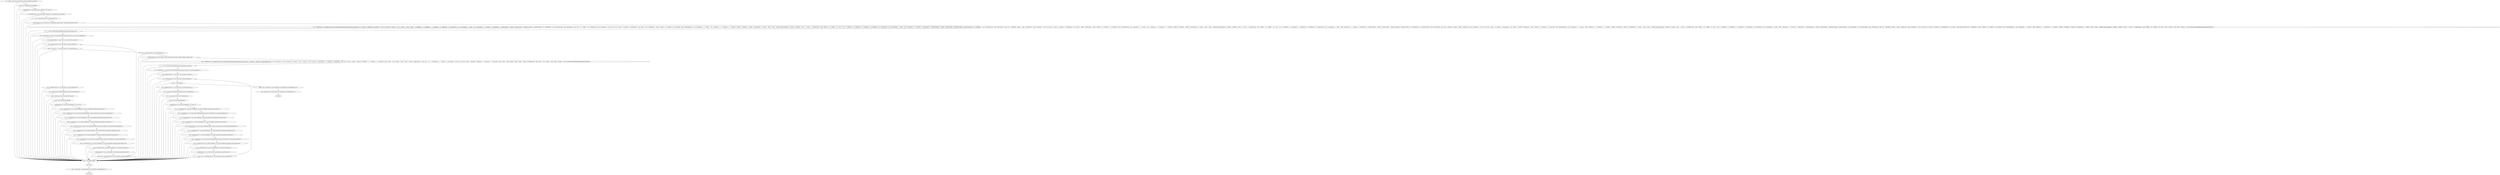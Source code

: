digraph "unitGraph" {
    "r37 := @this: com.bwssystems.domoticz.test.DomoticzDeviceConstructor"
    "$r0 = new com.google.gson.GsonBuilder"
    "specialinvoke $r0.<com.google.gson.GsonBuilder: void <init>()>()"
    "r1 = virtualinvoke $r0.<com.google.gson.GsonBuilder: com.google.gson.Gson create()>()"
    "$r2 = <java.lang.System: java.io.PrintStream out>"
    "virtualinvoke $r2.<java.io.PrintStream: void println(java.lang.String)>(\"Decode Domoticz Devices Data\")"
    "$r3 = virtualinvoke r1.<com.google.gson.Gson: java.lang.Object fromJson(java.lang.String,java.lang.Class)>(\"{ \\\"ActTime\\\" : 1485295582, \\\"ServerTime\\\" : \\\"2017-01-24 16:06:22\\\", \\\"Sunrise\\\" : \\\"07:11\\\", \\\"Sunset\\\" : \\\"16:53\\\", \\\"result\\\" : [ { \\\"AddjMulti\\\" : 1.0, \\\"AddjMulti2\\\" : 1.0, \\\"AddjValue\\\" : 0.0, \\\"AddjValue2\\\" : 0.0, \\\"BatteryLevel\\\" : 255, \\\"CustomImage\\\" : 2, \\\"Data\\\" : \\\"On\\\", \\\"Description\\\" : \\\"\\\", \\\"Favorite\\\" : 1, \\\"HardwareID\\\" : 3, \\\"HardwareName\\\" : \\\"MyHue\\\", \\\"HardwareType\\\" : \\\"Philips Hue Bridge\\\", \\\"HardwareTypeVal\\\" : 38, \\\"HaveDimmer\\\" : true, \\\"HaveGroupCmd\\\" : false, \\\"HaveTimeout\\\" : false, \\\"ID\\\" : \\\"1\\\", \\\"Image\\\" : \\\"TV\\\", \\\"IsSubDevice\\\" : false, \\\"LastUpdate\\\" : \\\"2017-01-23 17:15:22\\\", \\\"Level\\\" : 0, \\\"LevelInt\\\" : 0, \\\"MaxDimLevel\\\" : 100, \\\"Name\\\" : \\\"TV\\\", \\\"Notifications\\\" : \\\"false\\\", \\\"PlanID\\\" : \\\"0\\\", \\\"PlanIDs\\\" : [ 0 ], \\\"Protected\\\" : false, \\\"ShowNotifications\\\" : true, \\\"SignalLevel\\\" : \\\"-\\\", \\\"Status\\\" : \\\"On\\\", \\\"StrParam1\\\" : \\\"\\\", \\\"StrParam2\\\" : \\\"\\\", \\\"SubType\\\" : \\\"RGBW\\\", \\\"SwitchType\\\" : \\\"On/Off\\\", \\\"SwitchTypeVal\\\" : 0, \\\"Timers\\\" : \\\"false\\\", \\\"Type\\\" : \\\"Lighting Limitless/Applamp\\\", \\\"TypeImg\\\" : \\\"lightbulb\\\", \\\"Unit\\\" : 1, \\\"Used\\\" : 1, \\\"UsedByCamera\\\" : false, \\\"XOffset\\\" : \\\"0\\\", \\\"YOffset\\\" : \\\"0\\\", \\\"idx\\\" : \\\"23\\\" }, { \\\"AddjMulti\\\" : 1.0, \\\"AddjMulti2\\\" : 1.0, \\\"AddjValue\\\" : 0.0, \\\"AddjValue2\\\" : 0.0, \\\"BatteryLevel\\\" : 255, \\\"CustomImage\\\" : 0, \\\"Data\\\" : \\\"On\\\", \\\"Description\\\" : \\\"\\\", \\\"Favorite\\\" : 1, \\\"HardwareID\\\" : 3, \\\"HardwareName\\\" : \\\"MyHue\\\", \\\"HardwareType\\\" : \\\"Philips Hue Bridge\\\", \\\"HardwareTypeVal\\\" : 38, \\\"HaveDimmer\\\" : true, \\\"HaveGroupCmd\\\" : false, \\\"HaveTimeout\\\" : false, \\\"ID\\\" : \\\"0000000B\\\", \\\"Image\\\" : \\\"Light\\\", \\\"IsSubDevice\\\" : false, \\\"LastUpdate\\\" : \\\"2017-01-23 16:15:31\\\", \\\"Level\\\" : 0, \\\"LevelInt\\\" : 0, \\\"MaxDimLevel\\\" : 100, \\\"Name\\\" : \\\"lights\\\", \\\"Notifications\\\" : \\\"false\\\", \\\"PlanID\\\" : \\\"0\\\", \\\"PlanIDs\\\" : [ 0 ], \\\"Protected\\\" : false, \\\"ShowNotifications\\\" : true, \\\"SignalLevel\\\" : \\\"-\\\", \\\"Status\\\" : \\\"On\\\", \\\"StrParam1\\\" : \\\"\\\", \\\"StrParam2\\\" : \\\"\\\", \\\"SubType\\\" : \\\"RGBW\\\", \\\"SwitchType\\\" : \\\"On/Off\\\", \\\"SwitchTypeVal\\\" : 0, \\\"Timers\\\" : \\\"false\\\", \\\"Type\\\" : \\\"Lighting Limitless/Applamp\\\", \\\"TypeImg\\\" : \\\"lightbulb\\\", \\\"Unit\\\" : 1, \\\"Used\\\" : 1, \\\"UsedByCamera\\\" : false, \\\"XOffset\\\" : \\\"0\\\", \\\"YOffset\\\" : \\\"0\\\", \\\"idx\\\" : \\\"25\\\" }, { \\\"AddjMulti\\\" : 1.0, \\\"AddjMulti2\\\" : 1.0, \\\"AddjValue\\\" : 0.0, \\\"AddjValue2\\\" : 0.0, \\\"BatteryLevel\\\" : 255, \\\"CustomImage\\\" : 0, \\\"Data\\\" : \\\"Off\\\", \\\"Description\\\" : \\\"\\\", \\\"Favorite\\\" : 1, \\\"HardwareID\\\" : 3, \\\"HardwareName\\\" : \\\"MyHue\\\", \\\"HardwareType\\\" : \\\"Philips Hue Bridge\\\", \\\"HardwareTypeVal\\\" : 38, \\\"HaveDimmer\\\" : true, \\\"HaveGroupCmd\\\" : false, \\\"HaveTimeout\\\" : false, \\\"ID\\\" : \\\"00000014\\\", \\\"Image\\\" : \\\"Light\\\", \\\"IsSubDevice\\\" : false, \\\"LastUpdate\\\" : \\\"2017-01-23 11:25:59\\\", \\\"Level\\\" : 0, \\\"LevelInt\\\" : 0, \\\"MaxDimLevel\\\" : 100, \\\"Name\\\" : \\\"testUDP\\\", \\\"Notifications\\\" : \\\"false\\\", \\\"PlanID\\\" : \\\"0\\\", \\\"PlanIDs\\\" : [ 0 ], \\\"Protected\\\" : false, \\\"ShowNotifications\\\" : true, \\\"SignalLevel\\\" : \\\"-\\\", \\\"Status\\\" : \\\"Off\\\", \\\"StrParam1\\\" : \\\"\\\", \\\"StrParam2\\\" : \\\"\\\", \\\"SubType\\\" : \\\"RGBW\\\", \\\"SwitchType\\\" : \\\"Dimmer\\\", \\\"SwitchTypeVal\\\" : 7, \\\"Timers\\\" : \\\"false\\\", \\\"Type\\\" : \\\"Lighting Limitless/Applamp\\\", \\\"TypeImg\\\" : \\\"dimmer\\\", \\\"Unit\\\" : 1, \\\"Used\\\" : 1, \\\"UsedByCamera\\\" : false, \\\"XOffset\\\" : \\\"0\\\", \\\"YOffset\\\" : \\\"0\\\", \\\"idx\\\" : \\\"35\\\" }, { \\\"AddjMulti\\\" : 1.0, \\\"AddjMulti2\\\" : 1.0, \\\"AddjValue\\\" : 0.0, \\\"AddjValue2\\\" : 0.0, \\\"BatteryLevel\\\" : 255, \\\"CustomImage\\\" : 0, \\\"Data\\\" : \\\"Off\\\", \\\"Description\\\" : \\\"\\\", \\\"Favorite\\\" : 1, \\\"HardwareID\\\" : 3, \\\"HardwareName\\\" : \\\"MyHue\\\", \\\"HardwareType\\\" : \\\"Philips Hue Bridge\\\", \\\"HardwareTypeVal\\\" : 38, \\\"HaveDimmer\\\" : true, \\\"HaveGroupCmd\\\" : false, \\\"HaveTimeout\\\" : false, \\\"ID\\\" : \\\"00000009\\\", \\\"Image\\\" : \\\"Light\\\", \\\"IsSubDevice\\\" : false, \\\"LastUpdate\\\" : \\\"2017-01-24 09:18:22\\\", \\\"Level\\\" : 94, \\\"LevelInt\\\" : 94, \\\"MaxDimLevel\\\" : 100, \\\"Name\\\" : \\\"Test Light on CM15 (PL) N1\\\", \\\"Notifications\\\" : \\\"false\\\", \\\"PlanID\\\" : \\\"0\\\", \\\"PlanIDs\\\" : [ 0 ], \\\"Protected\\\" : false, \\\"ShowNotifications\\\" : true, \\\"SignalLevel\\\" : \\\"-\\\", \\\"Status\\\" : \\\"Off\\\", \\\"StrParam1\\\" : \\\"\\\", \\\"StrParam2\\\" : \\\"\\\", \\\"SubType\\\" : \\\"RGBW\\\", \\\"SwitchType\\\" : \\\"Dimmer\\\", \\\"SwitchTypeVal\\\" : 7, \\\"Timers\\\" : \\\"false\\\", \\\"Type\\\" : \\\"Lighting Limitless/Applamp\\\", \\\"TypeImg\\\" : \\\"dimmer\\\", \\\"Unit\\\" : 1, \\\"Used\\\" : 1, \\\"UsedByCamera\\\" : false, \\\"XOffset\\\" : \\\"0\\\", \\\"YOffset\\\" : \\\"0\\\", \\\"idx\\\" : \\\"44\\\" } ], \\\"status\\\" : \\\"OK\\\", \\\"title\\\" : \\\"Devices\\\" }\", class \"Lcom/bwssystems/HABridge/plugins/domoticz/Devices;\")"
    "r38 = (com.bwssystems.HABridge.plugins.domoticz.Devices) $r3"
    "$r4 = virtualinvoke r38.<com.bwssystems.HABridge.plugins.domoticz.Devices: java.util.List getResult()>()"
    "r39 = interfaceinvoke $r4.<java.util.List: java.util.Iterator iterator()>()"
    "$z0 = interfaceinvoke r39.<java.util.Iterator: boolean hasNext()>()"
    "if $z0 == 0 goto $r5 = <java.lang.System: java.io.PrintStream out>"
    "$r22 = interfaceinvoke r39.<java.util.Iterator: java.lang.Object next()>()"
    "r40 = (com.bwssystems.HABridge.plugins.domoticz.DeviceResult) $r22"
    "$r24 = <java.lang.System: java.io.PrintStream out>"
    "$r23 = new java.lang.StringBuilder"
    "specialinvoke $r23.<java.lang.StringBuilder: void <init>()>()"
    "$r25 = virtualinvoke $r23.<java.lang.StringBuilder: java.lang.StringBuilder append(java.lang.String)>(\"    \")"
    "$r26 = virtualinvoke r40.<com.bwssystems.HABridge.plugins.domoticz.DeviceResult: java.lang.String getName()>()"
    "$r27 = virtualinvoke $r25.<java.lang.StringBuilder: java.lang.StringBuilder append(java.lang.String)>($r26)"
    "$r28 = virtualinvoke $r27.<java.lang.StringBuilder: java.lang.StringBuilder append(java.lang.String)>(\" - \")"
    "$r29 = virtualinvoke r40.<com.bwssystems.HABridge.plugins.domoticz.DeviceResult: java.lang.String getDescription()>()"
    "$r30 = virtualinvoke $r28.<java.lang.StringBuilder: java.lang.StringBuilder append(java.lang.String)>($r29)"
    "$r31 = virtualinvoke $r30.<java.lang.StringBuilder: java.lang.StringBuilder append(java.lang.String)>(\" - \")"
    "$r32 = virtualinvoke r40.<com.bwssystems.HABridge.plugins.domoticz.DeviceResult: java.lang.String getType()>()"
    "$r33 = virtualinvoke $r31.<java.lang.StringBuilder: java.lang.StringBuilder append(java.lang.String)>($r32)"
    "$r34 = virtualinvoke $r33.<java.lang.StringBuilder: java.lang.String toString()>()"
    "virtualinvoke $r24.<java.io.PrintStream: void println(java.lang.String)>($r34)"
    "goto [?= $z0 = interfaceinvoke r39.<java.util.Iterator: boolean hasNext()>()]"
    "$r5 = <java.lang.System: java.io.PrintStream out>"
    "virtualinvoke $r5.<java.io.PrintStream: void println(java.lang.String)>(\"Decode Domoticz Sceness Data\")"
    "$r6 = virtualinvoke r1.<com.google.gson.Gson: java.lang.Object fromJson(java.lang.String,java.lang.Class)>(\"{ \\\"ActTime\\\" : 1485295431, \\\"AllowWidgetOrdering\\\" : true, \\\"ServerTime\\\" : \\\"2017-01-24 16:03:51\\\", \\\"Sunrise\\\" : \\\"07:11\\\", \\\"Sunset\\\" : \\\"16:53\\\", \\\"result\\\" : [ { \\\"Description\\\" : \\\"\\\", \\\"Favorite\\\" : 0, \\\"LastUpdate\\\" : \\\"2017-01-23 11:06:31\\\", \\\"Name\\\" : \\\"Watch TV\\\", \\\"OffAction\\\" : \\\"\\\", \\\"OnAction\\\" : \\\"\\\", \\\"Protected\\\" : false, \\\"Status\\\" : \\\"On\\\", \\\"Timers\\\" : \\\"false\\\", \\\"Type\\\" : \\\"Scene\\\", \\\"UsedByCamera\\\" : false, \\\"idx\\\" : \\\"1\\\" }, { \\\"Description\\\" : \\\"\\\", \\\"Favorite\\\" : 0, \\\"LastUpdate\\\" : \\\"2017-01-23 11:25:58\\\", \\\"Name\\\" : \\\"TestScene\\\", \\\"OffAction\\\" : \\\"\\\", \\\"OnAction\\\" : \\\"\\\", \\\"Protected\\\" : false, \\\"Status\\\" : \\\"Off\\\", \\\"Timers\\\" : \\\"false\\\", \\\"Type\\\" : \\\"Scene\\\", \\\"UsedByCamera\\\" : false, \\\"idx\\\" : \\\"2\\\" } ], \\\"status\\\" : \\\"OK\\\", \\\"title\\\" : \\\"Scenes\\\" }\", class \"Lcom/bwssystems/HABridge/plugins/domoticz/Devices;\")"
    "r41 = (com.bwssystems.HABridge.plugins.domoticz.Devices) $r6"
    "$r7 = virtualinvoke r41.<com.bwssystems.HABridge.plugins.domoticz.Devices: java.util.List getResult()>()"
    "r42 = interfaceinvoke $r7.<java.util.List: java.util.Iterator iterator()>()"
    "$z1 = interfaceinvoke r42.<java.util.Iterator: boolean hasNext()>()"
    "if $z1 == 0 goto (branch)"
    "$r9 = interfaceinvoke r42.<java.util.Iterator: java.lang.Object next()>()"
    "r43 = (com.bwssystems.HABridge.plugins.domoticz.DeviceResult) $r9"
    "$r11 = <java.lang.System: java.io.PrintStream out>"
    "$r10 = new java.lang.StringBuilder"
    "specialinvoke $r10.<java.lang.StringBuilder: void <init>()>()"
    "$r12 = virtualinvoke $r10.<java.lang.StringBuilder: java.lang.StringBuilder append(java.lang.String)>(\"    \")"
    "$r13 = virtualinvoke r43.<com.bwssystems.HABridge.plugins.domoticz.DeviceResult: java.lang.String getName()>()"
    "$r14 = virtualinvoke $r12.<java.lang.StringBuilder: java.lang.StringBuilder append(java.lang.String)>($r13)"
    "$r15 = virtualinvoke $r14.<java.lang.StringBuilder: java.lang.StringBuilder append(java.lang.String)>(\" - \")"
    "$r16 = virtualinvoke r43.<com.bwssystems.HABridge.plugins.domoticz.DeviceResult: java.lang.String getDescription()>()"
    "$r17 = virtualinvoke $r15.<java.lang.StringBuilder: java.lang.StringBuilder append(java.lang.String)>($r16)"
    "$r18 = virtualinvoke $r17.<java.lang.StringBuilder: java.lang.StringBuilder append(java.lang.String)>(\" - \")"
    "$r19 = virtualinvoke r43.<com.bwssystems.HABridge.plugins.domoticz.DeviceResult: java.lang.String getType()>()"
    "$r20 = virtualinvoke $r18.<java.lang.StringBuilder: java.lang.StringBuilder append(java.lang.String)>($r19)"
    "$r21 = virtualinvoke $r20.<java.lang.StringBuilder: java.lang.String toString()>()"
    "virtualinvoke $r11.<java.io.PrintStream: void println(java.lang.String)>($r21)"
    "goto [?= $z1 = interfaceinvoke r42.<java.util.Iterator: boolean hasNext()>()]"
    "goto [?= $r8 = staticinvoke <java.lang.Boolean: java.lang.Boolean valueOf(boolean)>(1)]"
    "$r35 := @caughtexception"
    "r44 = $r35"
    "$r36 = staticinvoke <java.lang.Boolean: java.lang.Boolean valueOf(boolean)>(0)"
    "return $r36"
    "$r8 = staticinvoke <java.lang.Boolean: java.lang.Boolean valueOf(boolean)>(1)"
    "return $r8"
    "r37 := @this: com.bwssystems.domoticz.test.DomoticzDeviceConstructor"->"$r0 = new com.google.gson.GsonBuilder";
    "r37 := @this: com.bwssystems.domoticz.test.DomoticzDeviceConstructor"->"$r35 := @caughtexception";
    "$r0 = new com.google.gson.GsonBuilder"->"specialinvoke $r0.<com.google.gson.GsonBuilder: void <init>()>()";
    "$r0 = new com.google.gson.GsonBuilder"->"$r35 := @caughtexception";
    "specialinvoke $r0.<com.google.gson.GsonBuilder: void <init>()>()"->"r1 = virtualinvoke $r0.<com.google.gson.GsonBuilder: com.google.gson.Gson create()>()";
    "specialinvoke $r0.<com.google.gson.GsonBuilder: void <init>()>()"->"$r35 := @caughtexception";
    "r1 = virtualinvoke $r0.<com.google.gson.GsonBuilder: com.google.gson.Gson create()>()"->"$r2 = <java.lang.System: java.io.PrintStream out>";
    "r1 = virtualinvoke $r0.<com.google.gson.GsonBuilder: com.google.gson.Gson create()>()"->"$r35 := @caughtexception";
    "$r2 = <java.lang.System: java.io.PrintStream out>"->"virtualinvoke $r2.<java.io.PrintStream: void println(java.lang.String)>(\"Decode Domoticz Devices Data\")";
    "$r2 = <java.lang.System: java.io.PrintStream out>"->"$r35 := @caughtexception";
    "virtualinvoke $r2.<java.io.PrintStream: void println(java.lang.String)>(\"Decode Domoticz Devices Data\")"->"$r3 = virtualinvoke r1.<com.google.gson.Gson: java.lang.Object fromJson(java.lang.String,java.lang.Class)>(\"{ \\\"ActTime\\\" : 1485295582, \\\"ServerTime\\\" : \\\"2017-01-24 16:06:22\\\", \\\"Sunrise\\\" : \\\"07:11\\\", \\\"Sunset\\\" : \\\"16:53\\\", \\\"result\\\" : [ { \\\"AddjMulti\\\" : 1.0, \\\"AddjMulti2\\\" : 1.0, \\\"AddjValue\\\" : 0.0, \\\"AddjValue2\\\" : 0.0, \\\"BatteryLevel\\\" : 255, \\\"CustomImage\\\" : 2, \\\"Data\\\" : \\\"On\\\", \\\"Description\\\" : \\\"\\\", \\\"Favorite\\\" : 1, \\\"HardwareID\\\" : 3, \\\"HardwareName\\\" : \\\"MyHue\\\", \\\"HardwareType\\\" : \\\"Philips Hue Bridge\\\", \\\"HardwareTypeVal\\\" : 38, \\\"HaveDimmer\\\" : true, \\\"HaveGroupCmd\\\" : false, \\\"HaveTimeout\\\" : false, \\\"ID\\\" : \\\"1\\\", \\\"Image\\\" : \\\"TV\\\", \\\"IsSubDevice\\\" : false, \\\"LastUpdate\\\" : \\\"2017-01-23 17:15:22\\\", \\\"Level\\\" : 0, \\\"LevelInt\\\" : 0, \\\"MaxDimLevel\\\" : 100, \\\"Name\\\" : \\\"TV\\\", \\\"Notifications\\\" : \\\"false\\\", \\\"PlanID\\\" : \\\"0\\\", \\\"PlanIDs\\\" : [ 0 ], \\\"Protected\\\" : false, \\\"ShowNotifications\\\" : true, \\\"SignalLevel\\\" : \\\"-\\\", \\\"Status\\\" : \\\"On\\\", \\\"StrParam1\\\" : \\\"\\\", \\\"StrParam2\\\" : \\\"\\\", \\\"SubType\\\" : \\\"RGBW\\\", \\\"SwitchType\\\" : \\\"On/Off\\\", \\\"SwitchTypeVal\\\" : 0, \\\"Timers\\\" : \\\"false\\\", \\\"Type\\\" : \\\"Lighting Limitless/Applamp\\\", \\\"TypeImg\\\" : \\\"lightbulb\\\", \\\"Unit\\\" : 1, \\\"Used\\\" : 1, \\\"UsedByCamera\\\" : false, \\\"XOffset\\\" : \\\"0\\\", \\\"YOffset\\\" : \\\"0\\\", \\\"idx\\\" : \\\"23\\\" }, { \\\"AddjMulti\\\" : 1.0, \\\"AddjMulti2\\\" : 1.0, \\\"AddjValue\\\" : 0.0, \\\"AddjValue2\\\" : 0.0, \\\"BatteryLevel\\\" : 255, \\\"CustomImage\\\" : 0, \\\"Data\\\" : \\\"On\\\", \\\"Description\\\" : \\\"\\\", \\\"Favorite\\\" : 1, \\\"HardwareID\\\" : 3, \\\"HardwareName\\\" : \\\"MyHue\\\", \\\"HardwareType\\\" : \\\"Philips Hue Bridge\\\", \\\"HardwareTypeVal\\\" : 38, \\\"HaveDimmer\\\" : true, \\\"HaveGroupCmd\\\" : false, \\\"HaveTimeout\\\" : false, \\\"ID\\\" : \\\"0000000B\\\", \\\"Image\\\" : \\\"Light\\\", \\\"IsSubDevice\\\" : false, \\\"LastUpdate\\\" : \\\"2017-01-23 16:15:31\\\", \\\"Level\\\" : 0, \\\"LevelInt\\\" : 0, \\\"MaxDimLevel\\\" : 100, \\\"Name\\\" : \\\"lights\\\", \\\"Notifications\\\" : \\\"false\\\", \\\"PlanID\\\" : \\\"0\\\", \\\"PlanIDs\\\" : [ 0 ], \\\"Protected\\\" : false, \\\"ShowNotifications\\\" : true, \\\"SignalLevel\\\" : \\\"-\\\", \\\"Status\\\" : \\\"On\\\", \\\"StrParam1\\\" : \\\"\\\", \\\"StrParam2\\\" : \\\"\\\", \\\"SubType\\\" : \\\"RGBW\\\", \\\"SwitchType\\\" : \\\"On/Off\\\", \\\"SwitchTypeVal\\\" : 0, \\\"Timers\\\" : \\\"false\\\", \\\"Type\\\" : \\\"Lighting Limitless/Applamp\\\", \\\"TypeImg\\\" : \\\"lightbulb\\\", \\\"Unit\\\" : 1, \\\"Used\\\" : 1, \\\"UsedByCamera\\\" : false, \\\"XOffset\\\" : \\\"0\\\", \\\"YOffset\\\" : \\\"0\\\", \\\"idx\\\" : \\\"25\\\" }, { \\\"AddjMulti\\\" : 1.0, \\\"AddjMulti2\\\" : 1.0, \\\"AddjValue\\\" : 0.0, \\\"AddjValue2\\\" : 0.0, \\\"BatteryLevel\\\" : 255, \\\"CustomImage\\\" : 0, \\\"Data\\\" : \\\"Off\\\", \\\"Description\\\" : \\\"\\\", \\\"Favorite\\\" : 1, \\\"HardwareID\\\" : 3, \\\"HardwareName\\\" : \\\"MyHue\\\", \\\"HardwareType\\\" : \\\"Philips Hue Bridge\\\", \\\"HardwareTypeVal\\\" : 38, \\\"HaveDimmer\\\" : true, \\\"HaveGroupCmd\\\" : false, \\\"HaveTimeout\\\" : false, \\\"ID\\\" : \\\"00000014\\\", \\\"Image\\\" : \\\"Light\\\", \\\"IsSubDevice\\\" : false, \\\"LastUpdate\\\" : \\\"2017-01-23 11:25:59\\\", \\\"Level\\\" : 0, \\\"LevelInt\\\" : 0, \\\"MaxDimLevel\\\" : 100, \\\"Name\\\" : \\\"testUDP\\\", \\\"Notifications\\\" : \\\"false\\\", \\\"PlanID\\\" : \\\"0\\\", \\\"PlanIDs\\\" : [ 0 ], \\\"Protected\\\" : false, \\\"ShowNotifications\\\" : true, \\\"SignalLevel\\\" : \\\"-\\\", \\\"Status\\\" : \\\"Off\\\", \\\"StrParam1\\\" : \\\"\\\", \\\"StrParam2\\\" : \\\"\\\", \\\"SubType\\\" : \\\"RGBW\\\", \\\"SwitchType\\\" : \\\"Dimmer\\\", \\\"SwitchTypeVal\\\" : 7, \\\"Timers\\\" : \\\"false\\\", \\\"Type\\\" : \\\"Lighting Limitless/Applamp\\\", \\\"TypeImg\\\" : \\\"dimmer\\\", \\\"Unit\\\" : 1, \\\"Used\\\" : 1, \\\"UsedByCamera\\\" : false, \\\"XOffset\\\" : \\\"0\\\", \\\"YOffset\\\" : \\\"0\\\", \\\"idx\\\" : \\\"35\\\" }, { \\\"AddjMulti\\\" : 1.0, \\\"AddjMulti2\\\" : 1.0, \\\"AddjValue\\\" : 0.0, \\\"AddjValue2\\\" : 0.0, \\\"BatteryLevel\\\" : 255, \\\"CustomImage\\\" : 0, \\\"Data\\\" : \\\"Off\\\", \\\"Description\\\" : \\\"\\\", \\\"Favorite\\\" : 1, \\\"HardwareID\\\" : 3, \\\"HardwareName\\\" : \\\"MyHue\\\", \\\"HardwareType\\\" : \\\"Philips Hue Bridge\\\", \\\"HardwareTypeVal\\\" : 38, \\\"HaveDimmer\\\" : true, \\\"HaveGroupCmd\\\" : false, \\\"HaveTimeout\\\" : false, \\\"ID\\\" : \\\"00000009\\\", \\\"Image\\\" : \\\"Light\\\", \\\"IsSubDevice\\\" : false, \\\"LastUpdate\\\" : \\\"2017-01-24 09:18:22\\\", \\\"Level\\\" : 94, \\\"LevelInt\\\" : 94, \\\"MaxDimLevel\\\" : 100, \\\"Name\\\" : \\\"Test Light on CM15 (PL) N1\\\", \\\"Notifications\\\" : \\\"false\\\", \\\"PlanID\\\" : \\\"0\\\", \\\"PlanIDs\\\" : [ 0 ], \\\"Protected\\\" : false, \\\"ShowNotifications\\\" : true, \\\"SignalLevel\\\" : \\\"-\\\", \\\"Status\\\" : \\\"Off\\\", \\\"StrParam1\\\" : \\\"\\\", \\\"StrParam2\\\" : \\\"\\\", \\\"SubType\\\" : \\\"RGBW\\\", \\\"SwitchType\\\" : \\\"Dimmer\\\", \\\"SwitchTypeVal\\\" : 7, \\\"Timers\\\" : \\\"false\\\", \\\"Type\\\" : \\\"Lighting Limitless/Applamp\\\", \\\"TypeImg\\\" : \\\"dimmer\\\", \\\"Unit\\\" : 1, \\\"Used\\\" : 1, \\\"UsedByCamera\\\" : false, \\\"XOffset\\\" : \\\"0\\\", \\\"YOffset\\\" : \\\"0\\\", \\\"idx\\\" : \\\"44\\\" } ], \\\"status\\\" : \\\"OK\\\", \\\"title\\\" : \\\"Devices\\\" }\", class \"Lcom/bwssystems/HABridge/plugins/domoticz/Devices;\")";
    "virtualinvoke $r2.<java.io.PrintStream: void println(java.lang.String)>(\"Decode Domoticz Devices Data\")"->"$r35 := @caughtexception";
    "$r3 = virtualinvoke r1.<com.google.gson.Gson: java.lang.Object fromJson(java.lang.String,java.lang.Class)>(\"{ \\\"ActTime\\\" : 1485295582, \\\"ServerTime\\\" : \\\"2017-01-24 16:06:22\\\", \\\"Sunrise\\\" : \\\"07:11\\\", \\\"Sunset\\\" : \\\"16:53\\\", \\\"result\\\" : [ { \\\"AddjMulti\\\" : 1.0, \\\"AddjMulti2\\\" : 1.0, \\\"AddjValue\\\" : 0.0, \\\"AddjValue2\\\" : 0.0, \\\"BatteryLevel\\\" : 255, \\\"CustomImage\\\" : 2, \\\"Data\\\" : \\\"On\\\", \\\"Description\\\" : \\\"\\\", \\\"Favorite\\\" : 1, \\\"HardwareID\\\" : 3, \\\"HardwareName\\\" : \\\"MyHue\\\", \\\"HardwareType\\\" : \\\"Philips Hue Bridge\\\", \\\"HardwareTypeVal\\\" : 38, \\\"HaveDimmer\\\" : true, \\\"HaveGroupCmd\\\" : false, \\\"HaveTimeout\\\" : false, \\\"ID\\\" : \\\"1\\\", \\\"Image\\\" : \\\"TV\\\", \\\"IsSubDevice\\\" : false, \\\"LastUpdate\\\" : \\\"2017-01-23 17:15:22\\\", \\\"Level\\\" : 0, \\\"LevelInt\\\" : 0, \\\"MaxDimLevel\\\" : 100, \\\"Name\\\" : \\\"TV\\\", \\\"Notifications\\\" : \\\"false\\\", \\\"PlanID\\\" : \\\"0\\\", \\\"PlanIDs\\\" : [ 0 ], \\\"Protected\\\" : false, \\\"ShowNotifications\\\" : true, \\\"SignalLevel\\\" : \\\"-\\\", \\\"Status\\\" : \\\"On\\\", \\\"StrParam1\\\" : \\\"\\\", \\\"StrParam2\\\" : \\\"\\\", \\\"SubType\\\" : \\\"RGBW\\\", \\\"SwitchType\\\" : \\\"On/Off\\\", \\\"SwitchTypeVal\\\" : 0, \\\"Timers\\\" : \\\"false\\\", \\\"Type\\\" : \\\"Lighting Limitless/Applamp\\\", \\\"TypeImg\\\" : \\\"lightbulb\\\", \\\"Unit\\\" : 1, \\\"Used\\\" : 1, \\\"UsedByCamera\\\" : false, \\\"XOffset\\\" : \\\"0\\\", \\\"YOffset\\\" : \\\"0\\\", \\\"idx\\\" : \\\"23\\\" }, { \\\"AddjMulti\\\" : 1.0, \\\"AddjMulti2\\\" : 1.0, \\\"AddjValue\\\" : 0.0, \\\"AddjValue2\\\" : 0.0, \\\"BatteryLevel\\\" : 255, \\\"CustomImage\\\" : 0, \\\"Data\\\" : \\\"On\\\", \\\"Description\\\" : \\\"\\\", \\\"Favorite\\\" : 1, \\\"HardwareID\\\" : 3, \\\"HardwareName\\\" : \\\"MyHue\\\", \\\"HardwareType\\\" : \\\"Philips Hue Bridge\\\", \\\"HardwareTypeVal\\\" : 38, \\\"HaveDimmer\\\" : true, \\\"HaveGroupCmd\\\" : false, \\\"HaveTimeout\\\" : false, \\\"ID\\\" : \\\"0000000B\\\", \\\"Image\\\" : \\\"Light\\\", \\\"IsSubDevice\\\" : false, \\\"LastUpdate\\\" : \\\"2017-01-23 16:15:31\\\", \\\"Level\\\" : 0, \\\"LevelInt\\\" : 0, \\\"MaxDimLevel\\\" : 100, \\\"Name\\\" : \\\"lights\\\", \\\"Notifications\\\" : \\\"false\\\", \\\"PlanID\\\" : \\\"0\\\", \\\"PlanIDs\\\" : [ 0 ], \\\"Protected\\\" : false, \\\"ShowNotifications\\\" : true, \\\"SignalLevel\\\" : \\\"-\\\", \\\"Status\\\" : \\\"On\\\", \\\"StrParam1\\\" : \\\"\\\", \\\"StrParam2\\\" : \\\"\\\", \\\"SubType\\\" : \\\"RGBW\\\", \\\"SwitchType\\\" : \\\"On/Off\\\", \\\"SwitchTypeVal\\\" : 0, \\\"Timers\\\" : \\\"false\\\", \\\"Type\\\" : \\\"Lighting Limitless/Applamp\\\", \\\"TypeImg\\\" : \\\"lightbulb\\\", \\\"Unit\\\" : 1, \\\"Used\\\" : 1, \\\"UsedByCamera\\\" : false, \\\"XOffset\\\" : \\\"0\\\", \\\"YOffset\\\" : \\\"0\\\", \\\"idx\\\" : \\\"25\\\" }, { \\\"AddjMulti\\\" : 1.0, \\\"AddjMulti2\\\" : 1.0, \\\"AddjValue\\\" : 0.0, \\\"AddjValue2\\\" : 0.0, \\\"BatteryLevel\\\" : 255, \\\"CustomImage\\\" : 0, \\\"Data\\\" : \\\"Off\\\", \\\"Description\\\" : \\\"\\\", \\\"Favorite\\\" : 1, \\\"HardwareID\\\" : 3, \\\"HardwareName\\\" : \\\"MyHue\\\", \\\"HardwareType\\\" : \\\"Philips Hue Bridge\\\", \\\"HardwareTypeVal\\\" : 38, \\\"HaveDimmer\\\" : true, \\\"HaveGroupCmd\\\" : false, \\\"HaveTimeout\\\" : false, \\\"ID\\\" : \\\"00000014\\\", \\\"Image\\\" : \\\"Light\\\", \\\"IsSubDevice\\\" : false, \\\"LastUpdate\\\" : \\\"2017-01-23 11:25:59\\\", \\\"Level\\\" : 0, \\\"LevelInt\\\" : 0, \\\"MaxDimLevel\\\" : 100, \\\"Name\\\" : \\\"testUDP\\\", \\\"Notifications\\\" : \\\"false\\\", \\\"PlanID\\\" : \\\"0\\\", \\\"PlanIDs\\\" : [ 0 ], \\\"Protected\\\" : false, \\\"ShowNotifications\\\" : true, \\\"SignalLevel\\\" : \\\"-\\\", \\\"Status\\\" : \\\"Off\\\", \\\"StrParam1\\\" : \\\"\\\", \\\"StrParam2\\\" : \\\"\\\", \\\"SubType\\\" : \\\"RGBW\\\", \\\"SwitchType\\\" : \\\"Dimmer\\\", \\\"SwitchTypeVal\\\" : 7, \\\"Timers\\\" : \\\"false\\\", \\\"Type\\\" : \\\"Lighting Limitless/Applamp\\\", \\\"TypeImg\\\" : \\\"dimmer\\\", \\\"Unit\\\" : 1, \\\"Used\\\" : 1, \\\"UsedByCamera\\\" : false, \\\"XOffset\\\" : \\\"0\\\", \\\"YOffset\\\" : \\\"0\\\", \\\"idx\\\" : \\\"35\\\" }, { \\\"AddjMulti\\\" : 1.0, \\\"AddjMulti2\\\" : 1.0, \\\"AddjValue\\\" : 0.0, \\\"AddjValue2\\\" : 0.0, \\\"BatteryLevel\\\" : 255, \\\"CustomImage\\\" : 0, \\\"Data\\\" : \\\"Off\\\", \\\"Description\\\" : \\\"\\\", \\\"Favorite\\\" : 1, \\\"HardwareID\\\" : 3, \\\"HardwareName\\\" : \\\"MyHue\\\", \\\"HardwareType\\\" : \\\"Philips Hue Bridge\\\", \\\"HardwareTypeVal\\\" : 38, \\\"HaveDimmer\\\" : true, \\\"HaveGroupCmd\\\" : false, \\\"HaveTimeout\\\" : false, \\\"ID\\\" : \\\"00000009\\\", \\\"Image\\\" : \\\"Light\\\", \\\"IsSubDevice\\\" : false, \\\"LastUpdate\\\" : \\\"2017-01-24 09:18:22\\\", \\\"Level\\\" : 94, \\\"LevelInt\\\" : 94, \\\"MaxDimLevel\\\" : 100, \\\"Name\\\" : \\\"Test Light on CM15 (PL) N1\\\", \\\"Notifications\\\" : \\\"false\\\", \\\"PlanID\\\" : \\\"0\\\", \\\"PlanIDs\\\" : [ 0 ], \\\"Protected\\\" : false, \\\"ShowNotifications\\\" : true, \\\"SignalLevel\\\" : \\\"-\\\", \\\"Status\\\" : \\\"Off\\\", \\\"StrParam1\\\" : \\\"\\\", \\\"StrParam2\\\" : \\\"\\\", \\\"SubType\\\" : \\\"RGBW\\\", \\\"SwitchType\\\" : \\\"Dimmer\\\", \\\"SwitchTypeVal\\\" : 7, \\\"Timers\\\" : \\\"false\\\", \\\"Type\\\" : \\\"Lighting Limitless/Applamp\\\", \\\"TypeImg\\\" : \\\"dimmer\\\", \\\"Unit\\\" : 1, \\\"Used\\\" : 1, \\\"UsedByCamera\\\" : false, \\\"XOffset\\\" : \\\"0\\\", \\\"YOffset\\\" : \\\"0\\\", \\\"idx\\\" : \\\"44\\\" } ], \\\"status\\\" : \\\"OK\\\", \\\"title\\\" : \\\"Devices\\\" }\", class \"Lcom/bwssystems/HABridge/plugins/domoticz/Devices;\")"->"r38 = (com.bwssystems.HABridge.plugins.domoticz.Devices) $r3";
    "$r3 = virtualinvoke r1.<com.google.gson.Gson: java.lang.Object fromJson(java.lang.String,java.lang.Class)>(\"{ \\\"ActTime\\\" : 1485295582, \\\"ServerTime\\\" : \\\"2017-01-24 16:06:22\\\", \\\"Sunrise\\\" : \\\"07:11\\\", \\\"Sunset\\\" : \\\"16:53\\\", \\\"result\\\" : [ { \\\"AddjMulti\\\" : 1.0, \\\"AddjMulti2\\\" : 1.0, \\\"AddjValue\\\" : 0.0, \\\"AddjValue2\\\" : 0.0, \\\"BatteryLevel\\\" : 255, \\\"CustomImage\\\" : 2, \\\"Data\\\" : \\\"On\\\", \\\"Description\\\" : \\\"\\\", \\\"Favorite\\\" : 1, \\\"HardwareID\\\" : 3, \\\"HardwareName\\\" : \\\"MyHue\\\", \\\"HardwareType\\\" : \\\"Philips Hue Bridge\\\", \\\"HardwareTypeVal\\\" : 38, \\\"HaveDimmer\\\" : true, \\\"HaveGroupCmd\\\" : false, \\\"HaveTimeout\\\" : false, \\\"ID\\\" : \\\"1\\\", \\\"Image\\\" : \\\"TV\\\", \\\"IsSubDevice\\\" : false, \\\"LastUpdate\\\" : \\\"2017-01-23 17:15:22\\\", \\\"Level\\\" : 0, \\\"LevelInt\\\" : 0, \\\"MaxDimLevel\\\" : 100, \\\"Name\\\" : \\\"TV\\\", \\\"Notifications\\\" : \\\"false\\\", \\\"PlanID\\\" : \\\"0\\\", \\\"PlanIDs\\\" : [ 0 ], \\\"Protected\\\" : false, \\\"ShowNotifications\\\" : true, \\\"SignalLevel\\\" : \\\"-\\\", \\\"Status\\\" : \\\"On\\\", \\\"StrParam1\\\" : \\\"\\\", \\\"StrParam2\\\" : \\\"\\\", \\\"SubType\\\" : \\\"RGBW\\\", \\\"SwitchType\\\" : \\\"On/Off\\\", \\\"SwitchTypeVal\\\" : 0, \\\"Timers\\\" : \\\"false\\\", \\\"Type\\\" : \\\"Lighting Limitless/Applamp\\\", \\\"TypeImg\\\" : \\\"lightbulb\\\", \\\"Unit\\\" : 1, \\\"Used\\\" : 1, \\\"UsedByCamera\\\" : false, \\\"XOffset\\\" : \\\"0\\\", \\\"YOffset\\\" : \\\"0\\\", \\\"idx\\\" : \\\"23\\\" }, { \\\"AddjMulti\\\" : 1.0, \\\"AddjMulti2\\\" : 1.0, \\\"AddjValue\\\" : 0.0, \\\"AddjValue2\\\" : 0.0, \\\"BatteryLevel\\\" : 255, \\\"CustomImage\\\" : 0, \\\"Data\\\" : \\\"On\\\", \\\"Description\\\" : \\\"\\\", \\\"Favorite\\\" : 1, \\\"HardwareID\\\" : 3, \\\"HardwareName\\\" : \\\"MyHue\\\", \\\"HardwareType\\\" : \\\"Philips Hue Bridge\\\", \\\"HardwareTypeVal\\\" : 38, \\\"HaveDimmer\\\" : true, \\\"HaveGroupCmd\\\" : false, \\\"HaveTimeout\\\" : false, \\\"ID\\\" : \\\"0000000B\\\", \\\"Image\\\" : \\\"Light\\\", \\\"IsSubDevice\\\" : false, \\\"LastUpdate\\\" : \\\"2017-01-23 16:15:31\\\", \\\"Level\\\" : 0, \\\"LevelInt\\\" : 0, \\\"MaxDimLevel\\\" : 100, \\\"Name\\\" : \\\"lights\\\", \\\"Notifications\\\" : \\\"false\\\", \\\"PlanID\\\" : \\\"0\\\", \\\"PlanIDs\\\" : [ 0 ], \\\"Protected\\\" : false, \\\"ShowNotifications\\\" : true, \\\"SignalLevel\\\" : \\\"-\\\", \\\"Status\\\" : \\\"On\\\", \\\"StrParam1\\\" : \\\"\\\", \\\"StrParam2\\\" : \\\"\\\", \\\"SubType\\\" : \\\"RGBW\\\", \\\"SwitchType\\\" : \\\"On/Off\\\", \\\"SwitchTypeVal\\\" : 0, \\\"Timers\\\" : \\\"false\\\", \\\"Type\\\" : \\\"Lighting Limitless/Applamp\\\", \\\"TypeImg\\\" : \\\"lightbulb\\\", \\\"Unit\\\" : 1, \\\"Used\\\" : 1, \\\"UsedByCamera\\\" : false, \\\"XOffset\\\" : \\\"0\\\", \\\"YOffset\\\" : \\\"0\\\", \\\"idx\\\" : \\\"25\\\" }, { \\\"AddjMulti\\\" : 1.0, \\\"AddjMulti2\\\" : 1.0, \\\"AddjValue\\\" : 0.0, \\\"AddjValue2\\\" : 0.0, \\\"BatteryLevel\\\" : 255, \\\"CustomImage\\\" : 0, \\\"Data\\\" : \\\"Off\\\", \\\"Description\\\" : \\\"\\\", \\\"Favorite\\\" : 1, \\\"HardwareID\\\" : 3, \\\"HardwareName\\\" : \\\"MyHue\\\", \\\"HardwareType\\\" : \\\"Philips Hue Bridge\\\", \\\"HardwareTypeVal\\\" : 38, \\\"HaveDimmer\\\" : true, \\\"HaveGroupCmd\\\" : false, \\\"HaveTimeout\\\" : false, \\\"ID\\\" : \\\"00000014\\\", \\\"Image\\\" : \\\"Light\\\", \\\"IsSubDevice\\\" : false, \\\"LastUpdate\\\" : \\\"2017-01-23 11:25:59\\\", \\\"Level\\\" : 0, \\\"LevelInt\\\" : 0, \\\"MaxDimLevel\\\" : 100, \\\"Name\\\" : \\\"testUDP\\\", \\\"Notifications\\\" : \\\"false\\\", \\\"PlanID\\\" : \\\"0\\\", \\\"PlanIDs\\\" : [ 0 ], \\\"Protected\\\" : false, \\\"ShowNotifications\\\" : true, \\\"SignalLevel\\\" : \\\"-\\\", \\\"Status\\\" : \\\"Off\\\", \\\"StrParam1\\\" : \\\"\\\", \\\"StrParam2\\\" : \\\"\\\", \\\"SubType\\\" : \\\"RGBW\\\", \\\"SwitchType\\\" : \\\"Dimmer\\\", \\\"SwitchTypeVal\\\" : 7, \\\"Timers\\\" : \\\"false\\\", \\\"Type\\\" : \\\"Lighting Limitless/Applamp\\\", \\\"TypeImg\\\" : \\\"dimmer\\\", \\\"Unit\\\" : 1, \\\"Used\\\" : 1, \\\"UsedByCamera\\\" : false, \\\"XOffset\\\" : \\\"0\\\", \\\"YOffset\\\" : \\\"0\\\", \\\"idx\\\" : \\\"35\\\" }, { \\\"AddjMulti\\\" : 1.0, \\\"AddjMulti2\\\" : 1.0, \\\"AddjValue\\\" : 0.0, \\\"AddjValue2\\\" : 0.0, \\\"BatteryLevel\\\" : 255, \\\"CustomImage\\\" : 0, \\\"Data\\\" : \\\"Off\\\", \\\"Description\\\" : \\\"\\\", \\\"Favorite\\\" : 1, \\\"HardwareID\\\" : 3, \\\"HardwareName\\\" : \\\"MyHue\\\", \\\"HardwareType\\\" : \\\"Philips Hue Bridge\\\", \\\"HardwareTypeVal\\\" : 38, \\\"HaveDimmer\\\" : true, \\\"HaveGroupCmd\\\" : false, \\\"HaveTimeout\\\" : false, \\\"ID\\\" : \\\"00000009\\\", \\\"Image\\\" : \\\"Light\\\", \\\"IsSubDevice\\\" : false, \\\"LastUpdate\\\" : \\\"2017-01-24 09:18:22\\\", \\\"Level\\\" : 94, \\\"LevelInt\\\" : 94, \\\"MaxDimLevel\\\" : 100, \\\"Name\\\" : \\\"Test Light on CM15 (PL) N1\\\", \\\"Notifications\\\" : \\\"false\\\", \\\"PlanID\\\" : \\\"0\\\", \\\"PlanIDs\\\" : [ 0 ], \\\"Protected\\\" : false, \\\"ShowNotifications\\\" : true, \\\"SignalLevel\\\" : \\\"-\\\", \\\"Status\\\" : \\\"Off\\\", \\\"StrParam1\\\" : \\\"\\\", \\\"StrParam2\\\" : \\\"\\\", \\\"SubType\\\" : \\\"RGBW\\\", \\\"SwitchType\\\" : \\\"Dimmer\\\", \\\"SwitchTypeVal\\\" : 7, \\\"Timers\\\" : \\\"false\\\", \\\"Type\\\" : \\\"Lighting Limitless/Applamp\\\", \\\"TypeImg\\\" : \\\"dimmer\\\", \\\"Unit\\\" : 1, \\\"Used\\\" : 1, \\\"UsedByCamera\\\" : false, \\\"XOffset\\\" : \\\"0\\\", \\\"YOffset\\\" : \\\"0\\\", \\\"idx\\\" : \\\"44\\\" } ], \\\"status\\\" : \\\"OK\\\", \\\"title\\\" : \\\"Devices\\\" }\", class \"Lcom/bwssystems/HABridge/plugins/domoticz/Devices;\")"->"$r35 := @caughtexception";
    "r38 = (com.bwssystems.HABridge.plugins.domoticz.Devices) $r3"->"$r4 = virtualinvoke r38.<com.bwssystems.HABridge.plugins.domoticz.Devices: java.util.List getResult()>()";
    "r38 = (com.bwssystems.HABridge.plugins.domoticz.Devices) $r3"->"$r35 := @caughtexception";
    "$r4 = virtualinvoke r38.<com.bwssystems.HABridge.plugins.domoticz.Devices: java.util.List getResult()>()"->"r39 = interfaceinvoke $r4.<java.util.List: java.util.Iterator iterator()>()";
    "$r4 = virtualinvoke r38.<com.bwssystems.HABridge.plugins.domoticz.Devices: java.util.List getResult()>()"->"$r35 := @caughtexception";
    "r39 = interfaceinvoke $r4.<java.util.List: java.util.Iterator iterator()>()"->"$z0 = interfaceinvoke r39.<java.util.Iterator: boolean hasNext()>()";
    "r39 = interfaceinvoke $r4.<java.util.List: java.util.Iterator iterator()>()"->"$r35 := @caughtexception";
    "$z0 = interfaceinvoke r39.<java.util.Iterator: boolean hasNext()>()"->"if $z0 == 0 goto $r5 = <java.lang.System: java.io.PrintStream out>";
    "$z0 = interfaceinvoke r39.<java.util.Iterator: boolean hasNext()>()"->"$r35 := @caughtexception";
    "if $z0 == 0 goto $r5 = <java.lang.System: java.io.PrintStream out>"->"$r22 = interfaceinvoke r39.<java.util.Iterator: java.lang.Object next()>()";
    "if $z0 == 0 goto $r5 = <java.lang.System: java.io.PrintStream out>"->"$r5 = <java.lang.System: java.io.PrintStream out>";
    "if $z0 == 0 goto $r5 = <java.lang.System: java.io.PrintStream out>"->"$r35 := @caughtexception";
    "$r22 = interfaceinvoke r39.<java.util.Iterator: java.lang.Object next()>()"->"r40 = (com.bwssystems.HABridge.plugins.domoticz.DeviceResult) $r22";
    "$r22 = interfaceinvoke r39.<java.util.Iterator: java.lang.Object next()>()"->"$r35 := @caughtexception";
    "r40 = (com.bwssystems.HABridge.plugins.domoticz.DeviceResult) $r22"->"$r24 = <java.lang.System: java.io.PrintStream out>";
    "r40 = (com.bwssystems.HABridge.plugins.domoticz.DeviceResult) $r22"->"$r35 := @caughtexception";
    "$r24 = <java.lang.System: java.io.PrintStream out>"->"$r23 = new java.lang.StringBuilder";
    "$r24 = <java.lang.System: java.io.PrintStream out>"->"$r35 := @caughtexception";
    "$r23 = new java.lang.StringBuilder"->"specialinvoke $r23.<java.lang.StringBuilder: void <init>()>()";
    "$r23 = new java.lang.StringBuilder"->"$r35 := @caughtexception";
    "specialinvoke $r23.<java.lang.StringBuilder: void <init>()>()"->"$r25 = virtualinvoke $r23.<java.lang.StringBuilder: java.lang.StringBuilder append(java.lang.String)>(\"    \")";
    "specialinvoke $r23.<java.lang.StringBuilder: void <init>()>()"->"$r35 := @caughtexception";
    "$r25 = virtualinvoke $r23.<java.lang.StringBuilder: java.lang.StringBuilder append(java.lang.String)>(\"    \")"->"$r26 = virtualinvoke r40.<com.bwssystems.HABridge.plugins.domoticz.DeviceResult: java.lang.String getName()>()";
    "$r25 = virtualinvoke $r23.<java.lang.StringBuilder: java.lang.StringBuilder append(java.lang.String)>(\"    \")"->"$r35 := @caughtexception";
    "$r26 = virtualinvoke r40.<com.bwssystems.HABridge.plugins.domoticz.DeviceResult: java.lang.String getName()>()"->"$r27 = virtualinvoke $r25.<java.lang.StringBuilder: java.lang.StringBuilder append(java.lang.String)>($r26)";
    "$r26 = virtualinvoke r40.<com.bwssystems.HABridge.plugins.domoticz.DeviceResult: java.lang.String getName()>()"->"$r35 := @caughtexception";
    "$r27 = virtualinvoke $r25.<java.lang.StringBuilder: java.lang.StringBuilder append(java.lang.String)>($r26)"->"$r28 = virtualinvoke $r27.<java.lang.StringBuilder: java.lang.StringBuilder append(java.lang.String)>(\" - \")";
    "$r27 = virtualinvoke $r25.<java.lang.StringBuilder: java.lang.StringBuilder append(java.lang.String)>($r26)"->"$r35 := @caughtexception";
    "$r28 = virtualinvoke $r27.<java.lang.StringBuilder: java.lang.StringBuilder append(java.lang.String)>(\" - \")"->"$r29 = virtualinvoke r40.<com.bwssystems.HABridge.plugins.domoticz.DeviceResult: java.lang.String getDescription()>()";
    "$r28 = virtualinvoke $r27.<java.lang.StringBuilder: java.lang.StringBuilder append(java.lang.String)>(\" - \")"->"$r35 := @caughtexception";
    "$r29 = virtualinvoke r40.<com.bwssystems.HABridge.plugins.domoticz.DeviceResult: java.lang.String getDescription()>()"->"$r30 = virtualinvoke $r28.<java.lang.StringBuilder: java.lang.StringBuilder append(java.lang.String)>($r29)";
    "$r29 = virtualinvoke r40.<com.bwssystems.HABridge.plugins.domoticz.DeviceResult: java.lang.String getDescription()>()"->"$r35 := @caughtexception";
    "$r30 = virtualinvoke $r28.<java.lang.StringBuilder: java.lang.StringBuilder append(java.lang.String)>($r29)"->"$r31 = virtualinvoke $r30.<java.lang.StringBuilder: java.lang.StringBuilder append(java.lang.String)>(\" - \")";
    "$r30 = virtualinvoke $r28.<java.lang.StringBuilder: java.lang.StringBuilder append(java.lang.String)>($r29)"->"$r35 := @caughtexception";
    "$r31 = virtualinvoke $r30.<java.lang.StringBuilder: java.lang.StringBuilder append(java.lang.String)>(\" - \")"->"$r32 = virtualinvoke r40.<com.bwssystems.HABridge.plugins.domoticz.DeviceResult: java.lang.String getType()>()";
    "$r31 = virtualinvoke $r30.<java.lang.StringBuilder: java.lang.StringBuilder append(java.lang.String)>(\" - \")"->"$r35 := @caughtexception";
    "$r32 = virtualinvoke r40.<com.bwssystems.HABridge.plugins.domoticz.DeviceResult: java.lang.String getType()>()"->"$r33 = virtualinvoke $r31.<java.lang.StringBuilder: java.lang.StringBuilder append(java.lang.String)>($r32)";
    "$r32 = virtualinvoke r40.<com.bwssystems.HABridge.plugins.domoticz.DeviceResult: java.lang.String getType()>()"->"$r35 := @caughtexception";
    "$r33 = virtualinvoke $r31.<java.lang.StringBuilder: java.lang.StringBuilder append(java.lang.String)>($r32)"->"$r34 = virtualinvoke $r33.<java.lang.StringBuilder: java.lang.String toString()>()";
    "$r33 = virtualinvoke $r31.<java.lang.StringBuilder: java.lang.StringBuilder append(java.lang.String)>($r32)"->"$r35 := @caughtexception";
    "$r34 = virtualinvoke $r33.<java.lang.StringBuilder: java.lang.String toString()>()"->"virtualinvoke $r24.<java.io.PrintStream: void println(java.lang.String)>($r34)";
    "$r34 = virtualinvoke $r33.<java.lang.StringBuilder: java.lang.String toString()>()"->"$r35 := @caughtexception";
    "virtualinvoke $r24.<java.io.PrintStream: void println(java.lang.String)>($r34)"->"goto [?= $z0 = interfaceinvoke r39.<java.util.Iterator: boolean hasNext()>()]";
    "virtualinvoke $r24.<java.io.PrintStream: void println(java.lang.String)>($r34)"->"$r35 := @caughtexception";
    "goto [?= $z0 = interfaceinvoke r39.<java.util.Iterator: boolean hasNext()>()]"->"$z0 = interfaceinvoke r39.<java.util.Iterator: boolean hasNext()>()";
    "goto [?= $z0 = interfaceinvoke r39.<java.util.Iterator: boolean hasNext()>()]"->"$r35 := @caughtexception";
    "$r5 = <java.lang.System: java.io.PrintStream out>"->"virtualinvoke $r5.<java.io.PrintStream: void println(java.lang.String)>(\"Decode Domoticz Sceness Data\")";
    "$r5 = <java.lang.System: java.io.PrintStream out>"->"$r35 := @caughtexception";
    "virtualinvoke $r5.<java.io.PrintStream: void println(java.lang.String)>(\"Decode Domoticz Sceness Data\")"->"$r6 = virtualinvoke r1.<com.google.gson.Gson: java.lang.Object fromJson(java.lang.String,java.lang.Class)>(\"{ \\\"ActTime\\\" : 1485295431, \\\"AllowWidgetOrdering\\\" : true, \\\"ServerTime\\\" : \\\"2017-01-24 16:03:51\\\", \\\"Sunrise\\\" : \\\"07:11\\\", \\\"Sunset\\\" : \\\"16:53\\\", \\\"result\\\" : [ { \\\"Description\\\" : \\\"\\\", \\\"Favorite\\\" : 0, \\\"LastUpdate\\\" : \\\"2017-01-23 11:06:31\\\", \\\"Name\\\" : \\\"Watch TV\\\", \\\"OffAction\\\" : \\\"\\\", \\\"OnAction\\\" : \\\"\\\", \\\"Protected\\\" : false, \\\"Status\\\" : \\\"On\\\", \\\"Timers\\\" : \\\"false\\\", \\\"Type\\\" : \\\"Scene\\\", \\\"UsedByCamera\\\" : false, \\\"idx\\\" : \\\"1\\\" }, { \\\"Description\\\" : \\\"\\\", \\\"Favorite\\\" : 0, \\\"LastUpdate\\\" : \\\"2017-01-23 11:25:58\\\", \\\"Name\\\" : \\\"TestScene\\\", \\\"OffAction\\\" : \\\"\\\", \\\"OnAction\\\" : \\\"\\\", \\\"Protected\\\" : false, \\\"Status\\\" : \\\"Off\\\", \\\"Timers\\\" : \\\"false\\\", \\\"Type\\\" : \\\"Scene\\\", \\\"UsedByCamera\\\" : false, \\\"idx\\\" : \\\"2\\\" } ], \\\"status\\\" : \\\"OK\\\", \\\"title\\\" : \\\"Scenes\\\" }\", class \"Lcom/bwssystems/HABridge/plugins/domoticz/Devices;\")";
    "virtualinvoke $r5.<java.io.PrintStream: void println(java.lang.String)>(\"Decode Domoticz Sceness Data\")"->"$r35 := @caughtexception";
    "$r6 = virtualinvoke r1.<com.google.gson.Gson: java.lang.Object fromJson(java.lang.String,java.lang.Class)>(\"{ \\\"ActTime\\\" : 1485295431, \\\"AllowWidgetOrdering\\\" : true, \\\"ServerTime\\\" : \\\"2017-01-24 16:03:51\\\", \\\"Sunrise\\\" : \\\"07:11\\\", \\\"Sunset\\\" : \\\"16:53\\\", \\\"result\\\" : [ { \\\"Description\\\" : \\\"\\\", \\\"Favorite\\\" : 0, \\\"LastUpdate\\\" : \\\"2017-01-23 11:06:31\\\", \\\"Name\\\" : \\\"Watch TV\\\", \\\"OffAction\\\" : \\\"\\\", \\\"OnAction\\\" : \\\"\\\", \\\"Protected\\\" : false, \\\"Status\\\" : \\\"On\\\", \\\"Timers\\\" : \\\"false\\\", \\\"Type\\\" : \\\"Scene\\\", \\\"UsedByCamera\\\" : false, \\\"idx\\\" : \\\"1\\\" }, { \\\"Description\\\" : \\\"\\\", \\\"Favorite\\\" : 0, \\\"LastUpdate\\\" : \\\"2017-01-23 11:25:58\\\", \\\"Name\\\" : \\\"TestScene\\\", \\\"OffAction\\\" : \\\"\\\", \\\"OnAction\\\" : \\\"\\\", \\\"Protected\\\" : false, \\\"Status\\\" : \\\"Off\\\", \\\"Timers\\\" : \\\"false\\\", \\\"Type\\\" : \\\"Scene\\\", \\\"UsedByCamera\\\" : false, \\\"idx\\\" : \\\"2\\\" } ], \\\"status\\\" : \\\"OK\\\", \\\"title\\\" : \\\"Scenes\\\" }\", class \"Lcom/bwssystems/HABridge/plugins/domoticz/Devices;\")"->"r41 = (com.bwssystems.HABridge.plugins.domoticz.Devices) $r6";
    "$r6 = virtualinvoke r1.<com.google.gson.Gson: java.lang.Object fromJson(java.lang.String,java.lang.Class)>(\"{ \\\"ActTime\\\" : 1485295431, \\\"AllowWidgetOrdering\\\" : true, \\\"ServerTime\\\" : \\\"2017-01-24 16:03:51\\\", \\\"Sunrise\\\" : \\\"07:11\\\", \\\"Sunset\\\" : \\\"16:53\\\", \\\"result\\\" : [ { \\\"Description\\\" : \\\"\\\", \\\"Favorite\\\" : 0, \\\"LastUpdate\\\" : \\\"2017-01-23 11:06:31\\\", \\\"Name\\\" : \\\"Watch TV\\\", \\\"OffAction\\\" : \\\"\\\", \\\"OnAction\\\" : \\\"\\\", \\\"Protected\\\" : false, \\\"Status\\\" : \\\"On\\\", \\\"Timers\\\" : \\\"false\\\", \\\"Type\\\" : \\\"Scene\\\", \\\"UsedByCamera\\\" : false, \\\"idx\\\" : \\\"1\\\" }, { \\\"Description\\\" : \\\"\\\", \\\"Favorite\\\" : 0, \\\"LastUpdate\\\" : \\\"2017-01-23 11:25:58\\\", \\\"Name\\\" : \\\"TestScene\\\", \\\"OffAction\\\" : \\\"\\\", \\\"OnAction\\\" : \\\"\\\", \\\"Protected\\\" : false, \\\"Status\\\" : \\\"Off\\\", \\\"Timers\\\" : \\\"false\\\", \\\"Type\\\" : \\\"Scene\\\", \\\"UsedByCamera\\\" : false, \\\"idx\\\" : \\\"2\\\" } ], \\\"status\\\" : \\\"OK\\\", \\\"title\\\" : \\\"Scenes\\\" }\", class \"Lcom/bwssystems/HABridge/plugins/domoticz/Devices;\")"->"$r35 := @caughtexception";
    "r41 = (com.bwssystems.HABridge.plugins.domoticz.Devices) $r6"->"$r7 = virtualinvoke r41.<com.bwssystems.HABridge.plugins.domoticz.Devices: java.util.List getResult()>()";
    "r41 = (com.bwssystems.HABridge.plugins.domoticz.Devices) $r6"->"$r35 := @caughtexception";
    "$r7 = virtualinvoke r41.<com.bwssystems.HABridge.plugins.domoticz.Devices: java.util.List getResult()>()"->"r42 = interfaceinvoke $r7.<java.util.List: java.util.Iterator iterator()>()";
    "$r7 = virtualinvoke r41.<com.bwssystems.HABridge.plugins.domoticz.Devices: java.util.List getResult()>()"->"$r35 := @caughtexception";
    "r42 = interfaceinvoke $r7.<java.util.List: java.util.Iterator iterator()>()"->"$z1 = interfaceinvoke r42.<java.util.Iterator: boolean hasNext()>()";
    "r42 = interfaceinvoke $r7.<java.util.List: java.util.Iterator iterator()>()"->"$r35 := @caughtexception";
    "$z1 = interfaceinvoke r42.<java.util.Iterator: boolean hasNext()>()"->"if $z1 == 0 goto (branch)";
    "$z1 = interfaceinvoke r42.<java.util.Iterator: boolean hasNext()>()"->"$r35 := @caughtexception";
    "if $z1 == 0 goto (branch)"->"$r9 = interfaceinvoke r42.<java.util.Iterator: java.lang.Object next()>()";
    "if $z1 == 0 goto (branch)"->"goto [?= $r8 = staticinvoke <java.lang.Boolean: java.lang.Boolean valueOf(boolean)>(1)]";
    "if $z1 == 0 goto (branch)"->"$r35 := @caughtexception";
    "$r9 = interfaceinvoke r42.<java.util.Iterator: java.lang.Object next()>()"->"r43 = (com.bwssystems.HABridge.plugins.domoticz.DeviceResult) $r9";
    "$r9 = interfaceinvoke r42.<java.util.Iterator: java.lang.Object next()>()"->"$r35 := @caughtexception";
    "r43 = (com.bwssystems.HABridge.plugins.domoticz.DeviceResult) $r9"->"$r11 = <java.lang.System: java.io.PrintStream out>";
    "r43 = (com.bwssystems.HABridge.plugins.domoticz.DeviceResult) $r9"->"$r35 := @caughtexception";
    "$r11 = <java.lang.System: java.io.PrintStream out>"->"$r10 = new java.lang.StringBuilder";
    "$r11 = <java.lang.System: java.io.PrintStream out>"->"$r35 := @caughtexception";
    "$r10 = new java.lang.StringBuilder"->"specialinvoke $r10.<java.lang.StringBuilder: void <init>()>()";
    "$r10 = new java.lang.StringBuilder"->"$r35 := @caughtexception";
    "specialinvoke $r10.<java.lang.StringBuilder: void <init>()>()"->"$r12 = virtualinvoke $r10.<java.lang.StringBuilder: java.lang.StringBuilder append(java.lang.String)>(\"    \")";
    "specialinvoke $r10.<java.lang.StringBuilder: void <init>()>()"->"$r35 := @caughtexception";
    "$r12 = virtualinvoke $r10.<java.lang.StringBuilder: java.lang.StringBuilder append(java.lang.String)>(\"    \")"->"$r13 = virtualinvoke r43.<com.bwssystems.HABridge.plugins.domoticz.DeviceResult: java.lang.String getName()>()";
    "$r12 = virtualinvoke $r10.<java.lang.StringBuilder: java.lang.StringBuilder append(java.lang.String)>(\"    \")"->"$r35 := @caughtexception";
    "$r13 = virtualinvoke r43.<com.bwssystems.HABridge.plugins.domoticz.DeviceResult: java.lang.String getName()>()"->"$r14 = virtualinvoke $r12.<java.lang.StringBuilder: java.lang.StringBuilder append(java.lang.String)>($r13)";
    "$r13 = virtualinvoke r43.<com.bwssystems.HABridge.plugins.domoticz.DeviceResult: java.lang.String getName()>()"->"$r35 := @caughtexception";
    "$r14 = virtualinvoke $r12.<java.lang.StringBuilder: java.lang.StringBuilder append(java.lang.String)>($r13)"->"$r15 = virtualinvoke $r14.<java.lang.StringBuilder: java.lang.StringBuilder append(java.lang.String)>(\" - \")";
    "$r14 = virtualinvoke $r12.<java.lang.StringBuilder: java.lang.StringBuilder append(java.lang.String)>($r13)"->"$r35 := @caughtexception";
    "$r15 = virtualinvoke $r14.<java.lang.StringBuilder: java.lang.StringBuilder append(java.lang.String)>(\" - \")"->"$r16 = virtualinvoke r43.<com.bwssystems.HABridge.plugins.domoticz.DeviceResult: java.lang.String getDescription()>()";
    "$r15 = virtualinvoke $r14.<java.lang.StringBuilder: java.lang.StringBuilder append(java.lang.String)>(\" - \")"->"$r35 := @caughtexception";
    "$r16 = virtualinvoke r43.<com.bwssystems.HABridge.plugins.domoticz.DeviceResult: java.lang.String getDescription()>()"->"$r17 = virtualinvoke $r15.<java.lang.StringBuilder: java.lang.StringBuilder append(java.lang.String)>($r16)";
    "$r16 = virtualinvoke r43.<com.bwssystems.HABridge.plugins.domoticz.DeviceResult: java.lang.String getDescription()>()"->"$r35 := @caughtexception";
    "$r17 = virtualinvoke $r15.<java.lang.StringBuilder: java.lang.StringBuilder append(java.lang.String)>($r16)"->"$r18 = virtualinvoke $r17.<java.lang.StringBuilder: java.lang.StringBuilder append(java.lang.String)>(\" - \")";
    "$r17 = virtualinvoke $r15.<java.lang.StringBuilder: java.lang.StringBuilder append(java.lang.String)>($r16)"->"$r35 := @caughtexception";
    "$r18 = virtualinvoke $r17.<java.lang.StringBuilder: java.lang.StringBuilder append(java.lang.String)>(\" - \")"->"$r19 = virtualinvoke r43.<com.bwssystems.HABridge.plugins.domoticz.DeviceResult: java.lang.String getType()>()";
    "$r18 = virtualinvoke $r17.<java.lang.StringBuilder: java.lang.StringBuilder append(java.lang.String)>(\" - \")"->"$r35 := @caughtexception";
    "$r19 = virtualinvoke r43.<com.bwssystems.HABridge.plugins.domoticz.DeviceResult: java.lang.String getType()>()"->"$r20 = virtualinvoke $r18.<java.lang.StringBuilder: java.lang.StringBuilder append(java.lang.String)>($r19)";
    "$r19 = virtualinvoke r43.<com.bwssystems.HABridge.plugins.domoticz.DeviceResult: java.lang.String getType()>()"->"$r35 := @caughtexception";
    "$r20 = virtualinvoke $r18.<java.lang.StringBuilder: java.lang.StringBuilder append(java.lang.String)>($r19)"->"$r21 = virtualinvoke $r20.<java.lang.StringBuilder: java.lang.String toString()>()";
    "$r20 = virtualinvoke $r18.<java.lang.StringBuilder: java.lang.StringBuilder append(java.lang.String)>($r19)"->"$r35 := @caughtexception";
    "$r21 = virtualinvoke $r20.<java.lang.StringBuilder: java.lang.String toString()>()"->"virtualinvoke $r11.<java.io.PrintStream: void println(java.lang.String)>($r21)";
    "$r21 = virtualinvoke $r20.<java.lang.StringBuilder: java.lang.String toString()>()"->"$r35 := @caughtexception";
    "virtualinvoke $r11.<java.io.PrintStream: void println(java.lang.String)>($r21)"->"goto [?= $z1 = interfaceinvoke r42.<java.util.Iterator: boolean hasNext()>()]";
    "virtualinvoke $r11.<java.io.PrintStream: void println(java.lang.String)>($r21)"->"$r35 := @caughtexception";
    "goto [?= $z1 = interfaceinvoke r42.<java.util.Iterator: boolean hasNext()>()]"->"$z1 = interfaceinvoke r42.<java.util.Iterator: boolean hasNext()>()";
    "goto [?= $z1 = interfaceinvoke r42.<java.util.Iterator: boolean hasNext()>()]"->"$r35 := @caughtexception";
    "goto [?= $r8 = staticinvoke <java.lang.Boolean: java.lang.Boolean valueOf(boolean)>(1)]"->"$r8 = staticinvoke <java.lang.Boolean: java.lang.Boolean valueOf(boolean)>(1)";
    "$r35 := @caughtexception"->"r44 = $r35";
    "r44 = $r35"->"$r36 = staticinvoke <java.lang.Boolean: java.lang.Boolean valueOf(boolean)>(0)";
    "$r36 = staticinvoke <java.lang.Boolean: java.lang.Boolean valueOf(boolean)>(0)"->"return $r36";
    "$r8 = staticinvoke <java.lang.Boolean: java.lang.Boolean valueOf(boolean)>(1)"->"return $r8";
}

